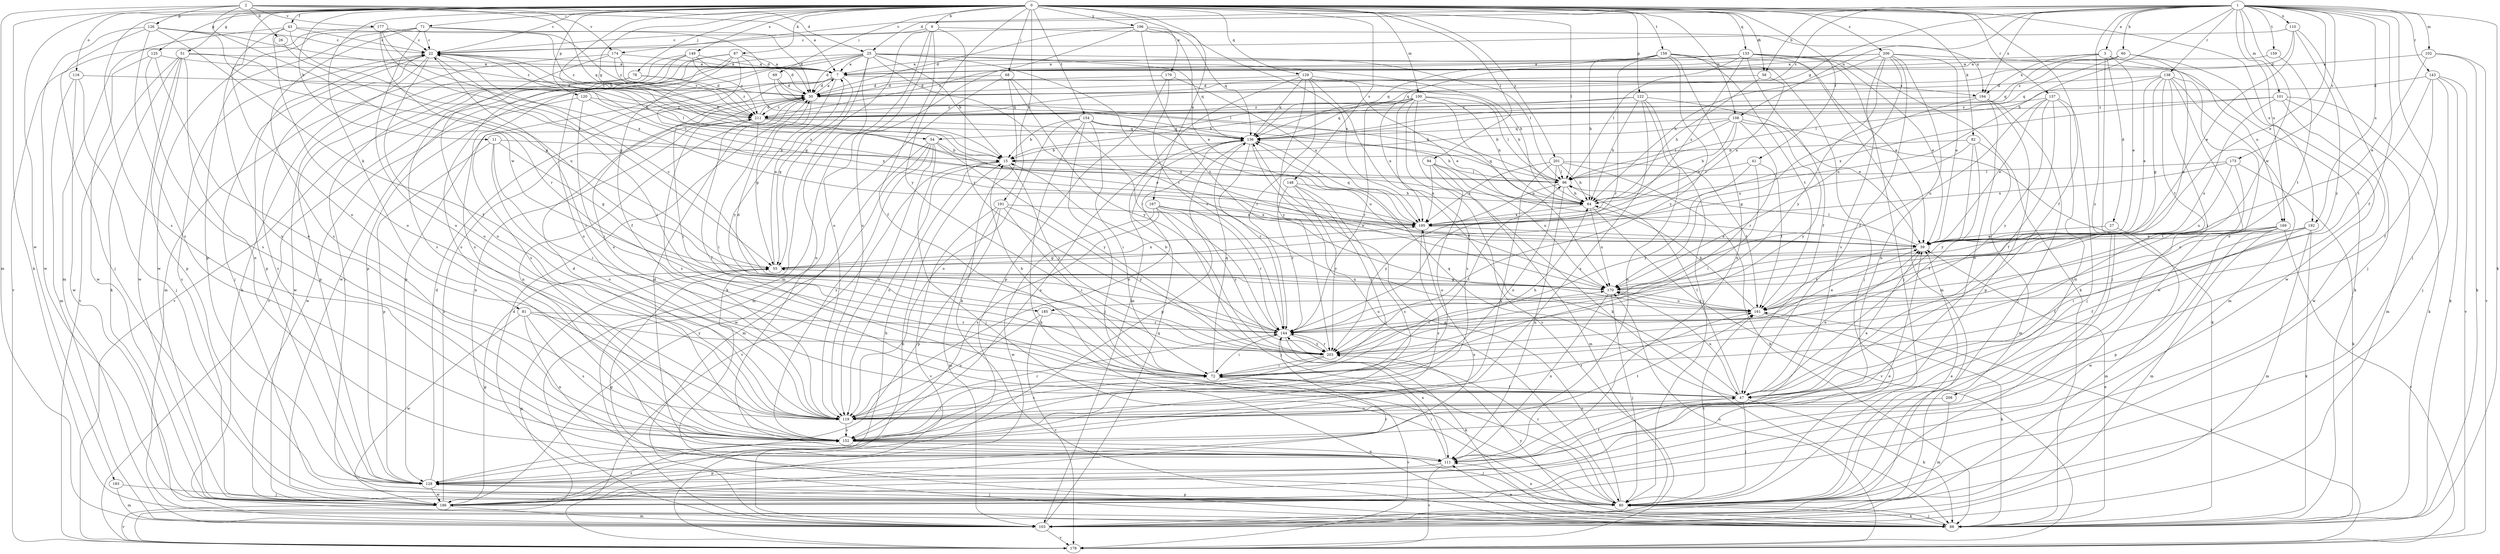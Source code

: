 strict digraph  {
0;
1;
2;
3;
7;
9;
11;
15;
22;
25;
26;
27;
30;
39;
41;
43;
47;
51;
54;
55;
58;
60;
64;
68;
69;
71;
72;
78;
80;
81;
82;
87;
88;
94;
96;
100;
101;
102;
103;
108;
110;
111;
116;
119;
120;
122;
125;
126;
128;
129;
133;
136;
137;
138;
143;
144;
148;
149;
152;
154;
158;
159;
161;
167;
169;
170;
173;
174;
177;
178;
179;
183;
185;
186;
191;
192;
194;
195;
196;
201;
203;
206;
208;
211;
0 -> 9  [label=b];
0 -> 11  [label=b];
0 -> 15  [label=b];
0 -> 22  [label=c];
0 -> 41  [label=f];
0 -> 43  [label=f];
0 -> 47  [label=f];
0 -> 51  [label=g];
0 -> 54  [label=g];
0 -> 58  [label=h];
0 -> 68  [label=i];
0 -> 69  [label=i];
0 -> 71  [label=i];
0 -> 78  [label=j];
0 -> 81  [label=k];
0 -> 82  [label=k];
0 -> 87  [label=k];
0 -> 94  [label=l];
0 -> 96  [label=l];
0 -> 100  [label=m];
0 -> 108  [label=n];
0 -> 116  [label=o];
0 -> 119  [label=o];
0 -> 120  [label=p];
0 -> 122  [label=p];
0 -> 125  [label=p];
0 -> 129  [label=q];
0 -> 133  [label=q];
0 -> 137  [label=r];
0 -> 148  [label=s];
0 -> 149  [label=s];
0 -> 152  [label=s];
0 -> 154  [label=t];
0 -> 158  [label=t];
0 -> 167  [label=u];
0 -> 179  [label=w];
0 -> 183  [label=w];
0 -> 191  [label=x];
0 -> 192  [label=x];
0 -> 196  [label=y];
0 -> 201  [label=y];
0 -> 203  [label=y];
0 -> 206  [label=z];
1 -> 3  [label=a];
1 -> 25  [label=d];
1 -> 39  [label=e];
1 -> 47  [label=f];
1 -> 54  [label=g];
1 -> 58  [label=h];
1 -> 60  [label=h];
1 -> 64  [label=h];
1 -> 80  [label=j];
1 -> 88  [label=k];
1 -> 101  [label=m];
1 -> 102  [label=m];
1 -> 108  [label=n];
1 -> 110  [label=n];
1 -> 138  [label=r];
1 -> 143  [label=r];
1 -> 159  [label=t];
1 -> 169  [label=u];
1 -> 173  [label=v];
1 -> 174  [label=v];
1 -> 185  [label=w];
1 -> 192  [label=x];
1 -> 194  [label=x];
1 -> 208  [label=z];
1 -> 211  [label=z];
2 -> 7  [label=a];
2 -> 25  [label=d];
2 -> 26  [label=d];
2 -> 88  [label=k];
2 -> 103  [label=m];
2 -> 126  [label=p];
2 -> 136  [label=q];
2 -> 174  [label=v];
2 -> 177  [label=v];
2 -> 185  [label=w];
3 -> 7  [label=a];
3 -> 27  [label=d];
3 -> 39  [label=e];
3 -> 80  [label=j];
3 -> 136  [label=q];
3 -> 169  [label=u];
3 -> 194  [label=x];
7 -> 30  [label=d];
7 -> 55  [label=g];
7 -> 119  [label=o];
7 -> 128  [label=p];
7 -> 152  [label=s];
7 -> 194  [label=x];
7 -> 203  [label=y];
9 -> 22  [label=c];
9 -> 47  [label=f];
9 -> 55  [label=g];
9 -> 103  [label=m];
9 -> 119  [label=o];
9 -> 144  [label=r];
9 -> 194  [label=x];
11 -> 15  [label=b];
11 -> 55  [label=g];
11 -> 72  [label=i];
11 -> 119  [label=o];
11 -> 128  [label=p];
15 -> 96  [label=l];
15 -> 119  [label=o];
15 -> 178  [label=v];
15 -> 203  [label=y];
22 -> 7  [label=a];
22 -> 72  [label=i];
22 -> 80  [label=j];
22 -> 88  [label=k];
22 -> 96  [label=l];
22 -> 119  [label=o];
22 -> 128  [label=p];
25 -> 7  [label=a];
25 -> 15  [label=b];
25 -> 30  [label=d];
25 -> 64  [label=h];
25 -> 88  [label=k];
25 -> 96  [label=l];
25 -> 111  [label=n];
25 -> 128  [label=p];
25 -> 136  [label=q];
25 -> 152  [label=s];
25 -> 161  [label=t];
25 -> 170  [label=u];
25 -> 186  [label=w];
26 -> 170  [label=u];
27 -> 39  [label=e];
27 -> 103  [label=m];
30 -> 7  [label=a];
30 -> 55  [label=g];
30 -> 72  [label=i];
30 -> 111  [label=n];
30 -> 211  [label=z];
39 -> 55  [label=g];
39 -> 96  [label=l];
39 -> 161  [label=t];
41 -> 72  [label=i];
41 -> 96  [label=l];
41 -> 161  [label=t];
41 -> 203  [label=y];
43 -> 22  [label=c];
43 -> 103  [label=m];
43 -> 119  [label=o];
43 -> 152  [label=s];
43 -> 195  [label=x];
43 -> 211  [label=z];
47 -> 22  [label=c];
47 -> 39  [label=e];
47 -> 80  [label=j];
47 -> 88  [label=k];
47 -> 96  [label=l];
47 -> 119  [label=o];
47 -> 136  [label=q];
47 -> 170  [label=u];
51 -> 7  [label=a];
51 -> 15  [label=b];
51 -> 88  [label=k];
51 -> 111  [label=n];
51 -> 128  [label=p];
51 -> 178  [label=v];
51 -> 186  [label=w];
54 -> 15  [label=b];
54 -> 80  [label=j];
54 -> 103  [label=m];
54 -> 119  [label=o];
54 -> 152  [label=s];
54 -> 186  [label=w];
54 -> 203  [label=y];
55 -> 7  [label=a];
55 -> 170  [label=u];
55 -> 195  [label=x];
58 -> 30  [label=d];
58 -> 64  [label=h];
58 -> 195  [label=x];
60 -> 7  [label=a];
60 -> 136  [label=q];
60 -> 170  [label=u];
60 -> 186  [label=w];
60 -> 211  [label=z];
64 -> 22  [label=c];
64 -> 170  [label=u];
64 -> 178  [label=v];
64 -> 195  [label=x];
68 -> 30  [label=d];
68 -> 88  [label=k];
68 -> 103  [label=m];
68 -> 144  [label=r];
68 -> 203  [label=y];
69 -> 30  [label=d];
69 -> 64  [label=h];
69 -> 136  [label=q];
71 -> 22  [label=c];
71 -> 30  [label=d];
71 -> 119  [label=o];
71 -> 128  [label=p];
71 -> 152  [label=s];
71 -> 186  [label=w];
71 -> 211  [label=z];
72 -> 15  [label=b];
72 -> 47  [label=f];
72 -> 64  [label=h];
72 -> 96  [label=l];
72 -> 136  [label=q];
72 -> 178  [label=v];
78 -> 30  [label=d];
78 -> 128  [label=p];
78 -> 186  [label=w];
78 -> 211  [label=z];
80 -> 39  [label=e];
80 -> 55  [label=g];
80 -> 88  [label=k];
80 -> 111  [label=n];
80 -> 128  [label=p];
80 -> 136  [label=q];
80 -> 144  [label=r];
80 -> 161  [label=t];
81 -> 111  [label=n];
81 -> 144  [label=r];
81 -> 152  [label=s];
81 -> 186  [label=w];
81 -> 203  [label=y];
82 -> 15  [label=b];
82 -> 47  [label=f];
82 -> 55  [label=g];
82 -> 103  [label=m];
82 -> 203  [label=y];
87 -> 7  [label=a];
87 -> 47  [label=f];
87 -> 96  [label=l];
87 -> 119  [label=o];
87 -> 152  [label=s];
87 -> 178  [label=v];
87 -> 195  [label=x];
88 -> 30  [label=d];
88 -> 39  [label=e];
88 -> 80  [label=j];
88 -> 111  [label=n];
88 -> 203  [label=y];
94 -> 96  [label=l];
94 -> 103  [label=m];
94 -> 119  [label=o];
94 -> 170  [label=u];
94 -> 195  [label=x];
96 -> 64  [label=h];
96 -> 111  [label=n];
96 -> 136  [label=q];
96 -> 203  [label=y];
100 -> 64  [label=h];
100 -> 88  [label=k];
100 -> 96  [label=l];
100 -> 136  [label=q];
100 -> 144  [label=r];
100 -> 152  [label=s];
100 -> 170  [label=u];
100 -> 178  [label=v];
100 -> 195  [label=x];
100 -> 211  [label=z];
101 -> 88  [label=k];
101 -> 103  [label=m];
101 -> 170  [label=u];
101 -> 186  [label=w];
101 -> 195  [label=x];
101 -> 211  [label=z];
102 -> 7  [label=a];
102 -> 39  [label=e];
102 -> 88  [label=k];
102 -> 178  [label=v];
103 -> 15  [label=b];
103 -> 136  [label=q];
103 -> 178  [label=v];
108 -> 15  [label=b];
108 -> 64  [label=h];
108 -> 88  [label=k];
108 -> 96  [label=l];
108 -> 136  [label=q];
108 -> 144  [label=r];
108 -> 195  [label=x];
108 -> 203  [label=y];
110 -> 22  [label=c];
110 -> 30  [label=d];
110 -> 39  [label=e];
110 -> 80  [label=j];
110 -> 203  [label=y];
111 -> 30  [label=d];
111 -> 47  [label=f];
111 -> 72  [label=i];
111 -> 128  [label=p];
111 -> 178  [label=v];
116 -> 30  [label=d];
116 -> 80  [label=j];
116 -> 103  [label=m];
116 -> 186  [label=w];
119 -> 39  [label=e];
119 -> 144  [label=r];
119 -> 152  [label=s];
119 -> 161  [label=t];
119 -> 211  [label=z];
120 -> 72  [label=i];
120 -> 186  [label=w];
120 -> 195  [label=x];
120 -> 211  [label=z];
122 -> 15  [label=b];
122 -> 39  [label=e];
122 -> 64  [label=h];
122 -> 80  [label=j];
122 -> 111  [label=n];
122 -> 152  [label=s];
122 -> 211  [label=z];
125 -> 7  [label=a];
125 -> 119  [label=o];
125 -> 152  [label=s];
125 -> 186  [label=w];
126 -> 22  [label=c];
126 -> 47  [label=f];
126 -> 55  [label=g];
126 -> 80  [label=j];
126 -> 152  [label=s];
126 -> 186  [label=w];
126 -> 211  [label=z];
128 -> 22  [label=c];
128 -> 30  [label=d];
128 -> 80  [label=j];
128 -> 186  [label=w];
128 -> 195  [label=x];
129 -> 30  [label=d];
129 -> 39  [label=e];
129 -> 47  [label=f];
129 -> 64  [label=h];
129 -> 103  [label=m];
129 -> 136  [label=q];
129 -> 144  [label=r];
129 -> 203  [label=y];
133 -> 7  [label=a];
133 -> 39  [label=e];
133 -> 47  [label=f];
133 -> 80  [label=j];
133 -> 88  [label=k];
133 -> 96  [label=l];
133 -> 103  [label=m];
133 -> 195  [label=x];
133 -> 211  [label=z];
136 -> 15  [label=b];
136 -> 80  [label=j];
136 -> 119  [label=o];
136 -> 128  [label=p];
136 -> 144  [label=r];
136 -> 152  [label=s];
137 -> 39  [label=e];
137 -> 47  [label=f];
137 -> 80  [label=j];
137 -> 111  [label=n];
137 -> 170  [label=u];
137 -> 203  [label=y];
137 -> 211  [label=z];
138 -> 30  [label=d];
138 -> 39  [label=e];
138 -> 55  [label=g];
138 -> 72  [label=i];
138 -> 96  [label=l];
138 -> 103  [label=m];
138 -> 119  [label=o];
138 -> 161  [label=t];
138 -> 186  [label=w];
143 -> 30  [label=d];
143 -> 47  [label=f];
143 -> 80  [label=j];
143 -> 88  [label=k];
143 -> 161  [label=t];
143 -> 178  [label=v];
144 -> 15  [label=b];
144 -> 30  [label=d];
144 -> 39  [label=e];
144 -> 72  [label=i];
144 -> 88  [label=k];
144 -> 111  [label=n];
144 -> 170  [label=u];
144 -> 203  [label=y];
148 -> 64  [label=h];
148 -> 72  [label=i];
148 -> 144  [label=r];
148 -> 152  [label=s];
148 -> 203  [label=y];
149 -> 7  [label=a];
149 -> 30  [label=d];
149 -> 80  [label=j];
149 -> 152  [label=s];
149 -> 178  [label=v];
149 -> 211  [label=z];
152 -> 30  [label=d];
152 -> 72  [label=i];
152 -> 80  [label=j];
152 -> 111  [label=n];
152 -> 161  [label=t];
154 -> 15  [label=b];
154 -> 64  [label=h];
154 -> 72  [label=i];
154 -> 80  [label=j];
154 -> 88  [label=k];
154 -> 119  [label=o];
154 -> 136  [label=q];
154 -> 170  [label=u];
158 -> 7  [label=a];
158 -> 39  [label=e];
158 -> 64  [label=h];
158 -> 80  [label=j];
158 -> 111  [label=n];
158 -> 136  [label=q];
158 -> 144  [label=r];
158 -> 161  [label=t];
158 -> 203  [label=y];
159 -> 7  [label=a];
159 -> 161  [label=t];
161 -> 64  [label=h];
161 -> 88  [label=k];
161 -> 144  [label=r];
161 -> 170  [label=u];
167 -> 39  [label=e];
167 -> 80  [label=j];
167 -> 144  [label=r];
167 -> 152  [label=s];
167 -> 186  [label=w];
167 -> 195  [label=x];
167 -> 203  [label=y];
169 -> 39  [label=e];
169 -> 47  [label=f];
169 -> 103  [label=m];
169 -> 128  [label=p];
169 -> 144  [label=r];
169 -> 178  [label=v];
169 -> 186  [label=w];
170 -> 22  [label=c];
170 -> 55  [label=g];
170 -> 80  [label=j];
170 -> 111  [label=n];
170 -> 161  [label=t];
173 -> 88  [label=k];
173 -> 96  [label=l];
173 -> 161  [label=t];
173 -> 170  [label=u];
173 -> 195  [label=x];
174 -> 7  [label=a];
174 -> 15  [label=b];
174 -> 103  [label=m];
174 -> 119  [label=o];
174 -> 211  [label=z];
177 -> 22  [label=c];
177 -> 30  [label=d];
177 -> 55  [label=g];
177 -> 144  [label=r];
177 -> 178  [label=v];
177 -> 195  [label=x];
178 -> 55  [label=g];
178 -> 161  [label=t];
178 -> 170  [label=u];
179 -> 30  [label=d];
179 -> 128  [label=p];
179 -> 144  [label=r];
179 -> 195  [label=x];
183 -> 80  [label=j];
183 -> 103  [label=m];
185 -> 119  [label=o];
185 -> 144  [label=r];
185 -> 178  [label=v];
186 -> 15  [label=b];
186 -> 22  [label=c];
186 -> 39  [label=e];
186 -> 55  [label=g];
186 -> 103  [label=m];
186 -> 144  [label=r];
186 -> 152  [label=s];
186 -> 178  [label=v];
186 -> 211  [label=z];
191 -> 72  [label=i];
191 -> 103  [label=m];
191 -> 128  [label=p];
191 -> 178  [label=v];
191 -> 195  [label=x];
191 -> 203  [label=y];
192 -> 39  [label=e];
192 -> 47  [label=f];
192 -> 72  [label=i];
192 -> 88  [label=k];
192 -> 103  [label=m];
194 -> 80  [label=j];
194 -> 119  [label=o];
194 -> 128  [label=p];
194 -> 170  [label=u];
194 -> 211  [label=z];
195 -> 39  [label=e];
195 -> 136  [label=q];
195 -> 152  [label=s];
196 -> 22  [label=c];
196 -> 30  [label=d];
196 -> 39  [label=e];
196 -> 119  [label=o];
196 -> 136  [label=q];
196 -> 161  [label=t];
196 -> 195  [label=x];
201 -> 64  [label=h];
201 -> 88  [label=k];
201 -> 96  [label=l];
201 -> 119  [label=o];
201 -> 152  [label=s];
201 -> 161  [label=t];
201 -> 195  [label=x];
203 -> 72  [label=i];
203 -> 144  [label=r];
203 -> 152  [label=s];
206 -> 7  [label=a];
206 -> 39  [label=e];
206 -> 47  [label=f];
206 -> 64  [label=h];
206 -> 88  [label=k];
206 -> 111  [label=n];
206 -> 136  [label=q];
206 -> 152  [label=s];
206 -> 170  [label=u];
206 -> 203  [label=y];
208 -> 103  [label=m];
208 -> 119  [label=o];
211 -> 22  [label=c];
211 -> 30  [label=d];
211 -> 39  [label=e];
211 -> 47  [label=f];
211 -> 72  [label=i];
211 -> 111  [label=n];
211 -> 136  [label=q];
}
